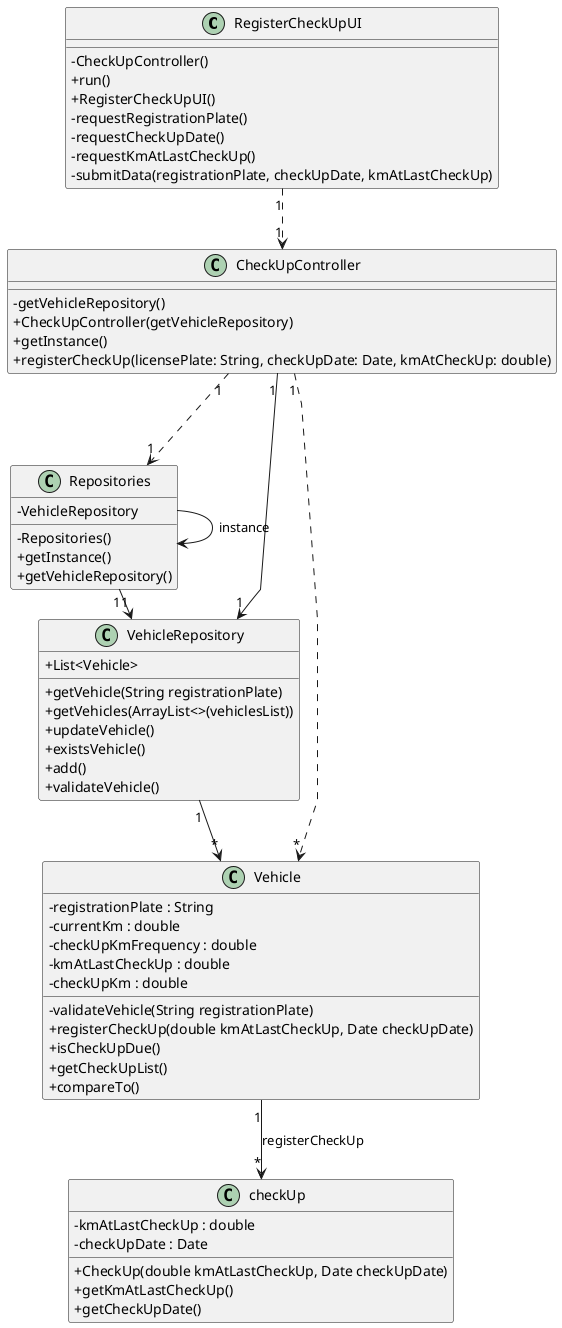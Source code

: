 @startuml
skinparam packageStyle rectangle
skinparam shadowing false
skinparam linetype polyline
skinparam classAttributeIconSize 0


class RegisterCheckUpUI {
    -CheckUpController()
    +run()
    +RegisterCheckUpUI()
    -requestRegistrationPlate()
    -requestCheckUpDate()
    -requestKmAtLastCheckUp()
    -submitData(registrationPlate, checkUpDate, kmAtLastCheckUp)
}

class CheckUpController {
    -getVehicleRepository()
    +CheckUpController(getVehicleRepository)
    +getInstance()
    +registerCheckUp(licensePlate: String, checkUpDate: Date, kmAtCheckUp: double)
}

class Repositories {
    -VehicleRepository
    -Repositories()
    +getInstance()
    +getVehicleRepository()
}

class VehicleRepository {
    +List<Vehicle>
    +getVehicle(String registrationPlate)
    +getVehicles(ArrayList<>(vehiclesList))
    +updateVehicle()
    +existsVehicle()
    +add()
    +validateVehicle()
}

class Vehicle {
    - registrationPlate : String
    - currentKm : double
    - checkUpKmFrequency : double
    - kmAtLastCheckUp : double
    - checkUpKm : double
    -validateVehicle(String registrationPlate)
    +registerCheckUp(double kmAtLastCheckUp, Date checkUpDate)
    +isCheckUpDue()
    +getCheckUpList()
    +compareTo()
}

class checkUp {
- kmAtLastCheckUp : double
- checkUpDate : Date
+ CheckUp(double kmAtLastCheckUp, Date checkUpDate)
+ getKmAtLastCheckUp()
+ getCheckUpDate()
}


RegisterCheckUpUI "1" ..> "1" CheckUpController
CheckUpController "1" ..> "1" Repositories
Repositories "1" -> "1" VehicleRepository
VehicleRepository "1" --> "*" Vehicle
Vehicle "1" --> "*" checkUp : registerCheckUp
CheckUpController "1" ..> "*" Vehicle
CheckUpController "1" ---> "1" VehicleRepository
Repositories --> Repositories : instance

@enduml